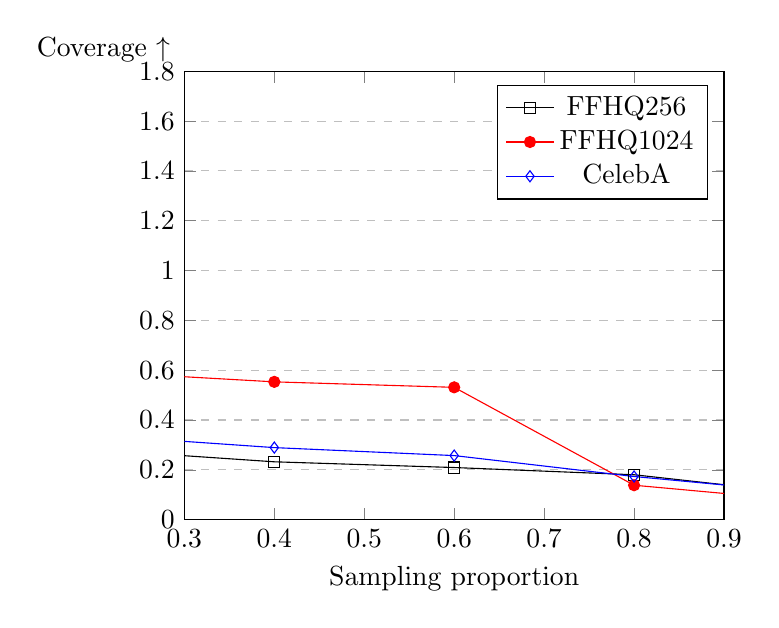 \begin{tikzpicture}
\begin{axis}[
y label style={at={(axis description cs:-0.15,1.0)},rotate=-90,anchor=south},
title={},
xlabel={Sampling proportion},
ylabel={Coverage $\uparrow$},
xmin=0.3, xmax=0.9,
ymin=0.0, ymax=1.8,
xtick={0.3,0.4,0.5,0.6,0.7,0.8,0.9},
ytick={0.0,0.2,0.4,0.6,0.8,1.0,1.2,1.4,1.6,1.8},
legend pos=north east,
ymajorgrids=true,
grid style=dashed,
]\addplot[color=black, mark=square]
coordinates {(1.0, 0.1)(0.8, 0.18)(0.6, 0.209)(0.4, 0.232)(0.2, 0.281)};
\addlegendentry{FFHQ256}
\addplot[color=red, mark=*]
coordinates {(1.0, 0.072)(0.8, 0.138)(0.6, 0.531)(0.4, 0.553)(0.2, 0.594)};
\addlegendentry{FFHQ1024}
\addplot[color=blue, mark=diamond]
coordinates {(1.0, 0.105)(0.8, 0.173)(0.6, 0.257)(0.4, 0.289)(0.2, 0.339)};
\addlegendentry{CelebA}
\end{axis}
\end{tikzpicture}

